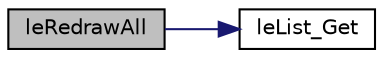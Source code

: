 digraph "leRedrawAll"
{
 // INTERACTIVE_SVG=YES
  edge [fontname="Helvetica",fontsize="10",labelfontname="Helvetica",labelfontsize="10"];
  node [fontname="Helvetica",fontsize="10",shape=record];
  rankdir="LR";
  Node51 [label="leRedrawAll",height=0.2,width=0.4,color="black", fillcolor="grey75", style="filled", fontcolor="black"];
  Node51 -> Node52 [color="midnightblue",fontsize="10",style="solid",fontname="Helvetica"];
  Node52 [label="leList_Get",height=0.2,width=0.4,color="black", fillcolor="white", style="filled",URL="$legato__list_8h.html#a5d767ed097ab9362748a9e4015d75277",tooltip="Get a value from the list. "];
}

